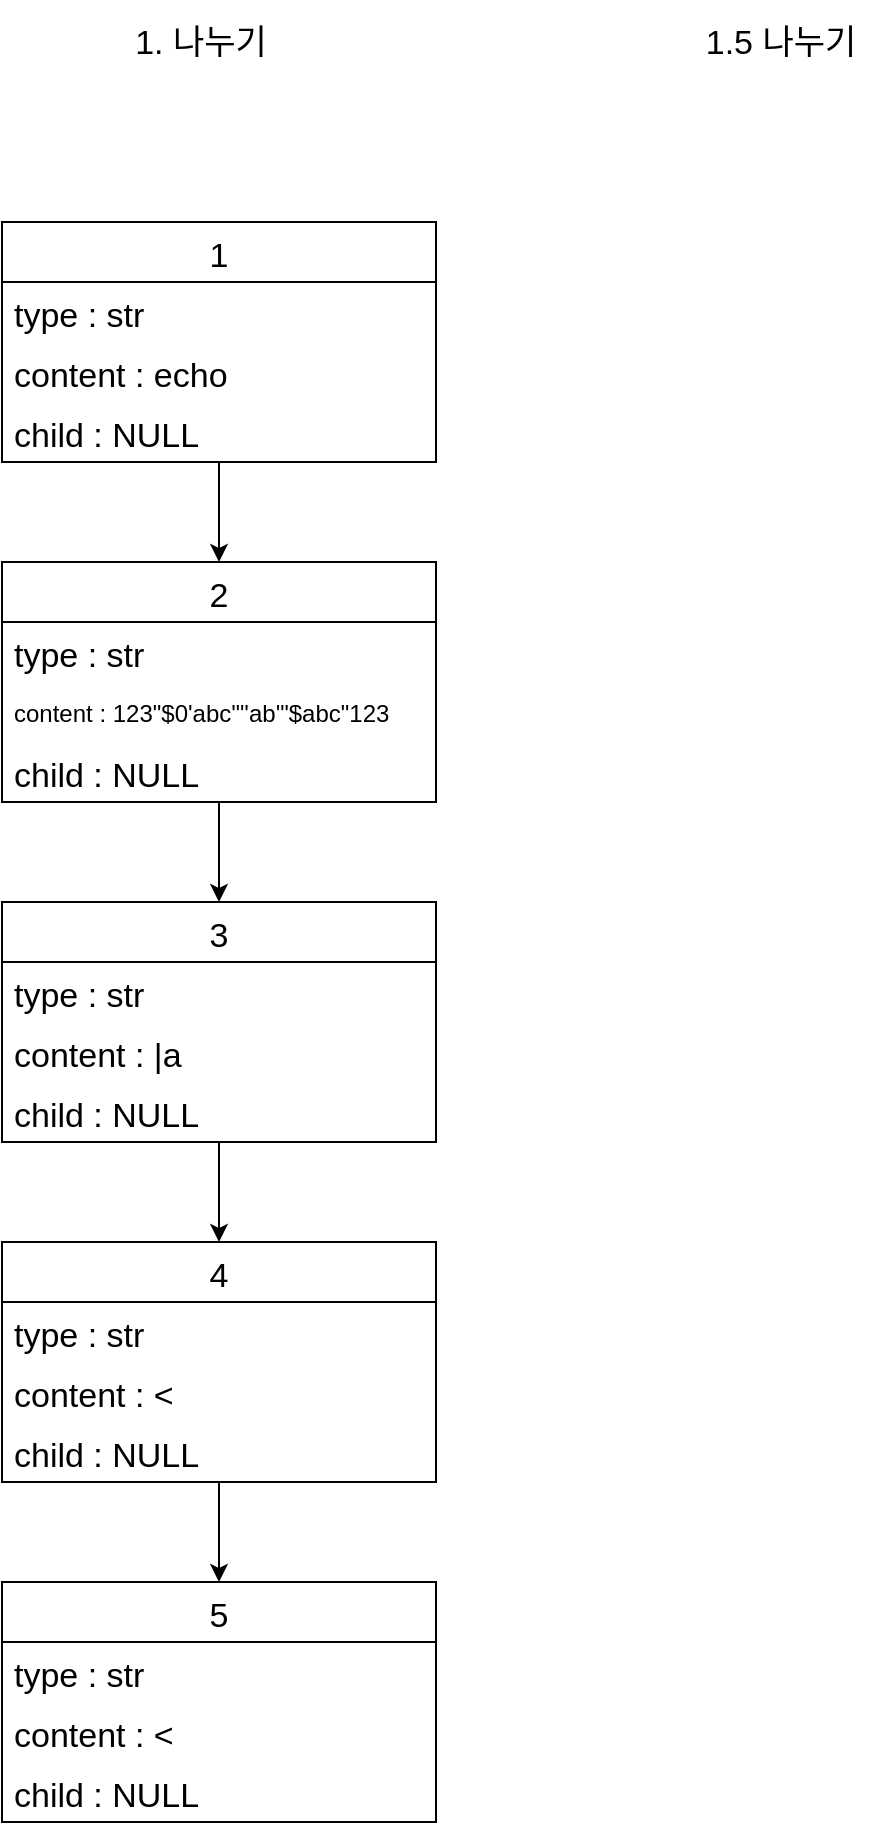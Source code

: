<mxfile version="20.2.3" type="github">
  <diagram id="kgpKYQtTHZ0yAKxKKP6v" name="Page-1">
    <mxGraphModel dx="786" dy="1090" grid="0" gridSize="10" guides="1" tooltips="1" connect="1" arrows="1" fold="1" page="1" pageScale="1" pageWidth="850" pageHeight="1100" math="0" shadow="0">
      <root>
        <mxCell id="0" />
        <mxCell id="1" parent="0" />
        <mxCell id="dFXOlxORJTge3eyi0qy1-65" style="edgeStyle=orthogonalEdgeStyle;rounded=0;orthogonalLoop=1;jettySize=auto;html=1;fontSize=17;entryX=0.5;entryY=0;entryDx=0;entryDy=0;" edge="1" parent="1" source="dFXOlxORJTge3eyi0qy1-38" target="dFXOlxORJTge3eyi0qy1-46">
          <mxGeometry relative="1" as="geometry">
            <mxPoint x="213.5" y="393" as="targetPoint" />
          </mxGeometry>
        </mxCell>
        <mxCell id="dFXOlxORJTge3eyi0qy1-38" value="1" style="swimlane;fontStyle=0;childLayout=stackLayout;horizontal=1;startSize=30;horizontalStack=0;resizeParent=1;resizeParentMax=0;resizeLast=0;collapsible=1;marginBottom=0;fontSize=17;" vertex="1" parent="1">
          <mxGeometry x="105" y="224" width="217" height="120" as="geometry" />
        </mxCell>
        <mxCell id="dFXOlxORJTge3eyi0qy1-39" value="type : str" style="text;strokeColor=none;fillColor=none;align=left;verticalAlign=middle;spacingLeft=4;spacingRight=4;overflow=hidden;points=[[0,0.5],[1,0.5]];portConstraint=eastwest;rotatable=0;fontSize=17;" vertex="1" parent="dFXOlxORJTge3eyi0qy1-38">
          <mxGeometry y="30" width="217" height="30" as="geometry" />
        </mxCell>
        <mxCell id="dFXOlxORJTge3eyi0qy1-40" value="content : echo" style="text;strokeColor=none;fillColor=none;align=left;verticalAlign=middle;spacingLeft=4;spacingRight=4;overflow=hidden;points=[[0,0.5],[1,0.5]];portConstraint=eastwest;rotatable=0;fontSize=17;" vertex="1" parent="dFXOlxORJTge3eyi0qy1-38">
          <mxGeometry y="60" width="217" height="30" as="geometry" />
        </mxCell>
        <mxCell id="dFXOlxORJTge3eyi0qy1-41" value="child : NULL" style="text;strokeColor=none;fillColor=none;align=left;verticalAlign=middle;spacingLeft=4;spacingRight=4;overflow=hidden;points=[[0,0.5],[1,0.5]];portConstraint=eastwest;rotatable=0;fontSize=17;" vertex="1" parent="dFXOlxORJTge3eyi0qy1-38">
          <mxGeometry y="90" width="217" height="30" as="geometry" />
        </mxCell>
        <mxCell id="dFXOlxORJTge3eyi0qy1-66" style="edgeStyle=orthogonalEdgeStyle;rounded=0;orthogonalLoop=1;jettySize=auto;html=1;entryX=0.5;entryY=0;entryDx=0;entryDy=0;fontSize=17;" edge="1" parent="1" source="dFXOlxORJTge3eyi0qy1-46" target="dFXOlxORJTge3eyi0qy1-50">
          <mxGeometry relative="1" as="geometry" />
        </mxCell>
        <mxCell id="dFXOlxORJTge3eyi0qy1-46" value="2" style="swimlane;fontStyle=0;childLayout=stackLayout;horizontal=1;startSize=30;horizontalStack=0;resizeParent=1;resizeParentMax=0;resizeLast=0;collapsible=1;marginBottom=0;fontSize=17;" vertex="1" parent="1">
          <mxGeometry x="105" y="394" width="217" height="120" as="geometry" />
        </mxCell>
        <mxCell id="dFXOlxORJTge3eyi0qy1-47" value="type : str" style="text;strokeColor=none;fillColor=none;align=left;verticalAlign=middle;spacingLeft=4;spacingRight=4;overflow=hidden;points=[[0,0.5],[1,0.5]];portConstraint=eastwest;rotatable=0;fontSize=17;" vertex="1" parent="dFXOlxORJTge3eyi0qy1-46">
          <mxGeometry y="30" width="217" height="30" as="geometry" />
        </mxCell>
        <mxCell id="dFXOlxORJTge3eyi0qy1-48" value="content : 123&quot;$0&#39;abc&#39;&quot;&#39;ab&#39;&quot;$abc&quot;123" style="text;strokeColor=none;fillColor=none;align=left;verticalAlign=middle;spacingLeft=4;spacingRight=4;overflow=hidden;points=[[0,0.5],[1,0.5]];portConstraint=eastwest;rotatable=0;fontSize=12;" vertex="1" parent="dFXOlxORJTge3eyi0qy1-46">
          <mxGeometry y="60" width="217" height="30" as="geometry" />
        </mxCell>
        <mxCell id="dFXOlxORJTge3eyi0qy1-49" value="child : NULL" style="text;strokeColor=none;fillColor=none;align=left;verticalAlign=middle;spacingLeft=4;spacingRight=4;overflow=hidden;points=[[0,0.5],[1,0.5]];portConstraint=eastwest;rotatable=0;fontSize=17;" vertex="1" parent="dFXOlxORJTge3eyi0qy1-46">
          <mxGeometry y="90" width="217" height="30" as="geometry" />
        </mxCell>
        <mxCell id="dFXOlxORJTge3eyi0qy1-67" style="edgeStyle=orthogonalEdgeStyle;rounded=0;orthogonalLoop=1;jettySize=auto;html=1;entryX=0.5;entryY=0;entryDx=0;entryDy=0;fontSize=17;" edge="1" parent="1" source="dFXOlxORJTge3eyi0qy1-50" target="dFXOlxORJTge3eyi0qy1-54">
          <mxGeometry relative="1" as="geometry" />
        </mxCell>
        <mxCell id="dFXOlxORJTge3eyi0qy1-50" value="3" style="swimlane;fontStyle=0;childLayout=stackLayout;horizontal=1;startSize=30;horizontalStack=0;resizeParent=1;resizeParentMax=0;resizeLast=0;collapsible=1;marginBottom=0;fontSize=17;" vertex="1" parent="1">
          <mxGeometry x="105" y="564" width="217" height="120" as="geometry" />
        </mxCell>
        <mxCell id="dFXOlxORJTge3eyi0qy1-51" value="type : str" style="text;strokeColor=none;fillColor=none;align=left;verticalAlign=middle;spacingLeft=4;spacingRight=4;overflow=hidden;points=[[0,0.5],[1,0.5]];portConstraint=eastwest;rotatable=0;fontSize=17;" vertex="1" parent="dFXOlxORJTge3eyi0qy1-50">
          <mxGeometry y="30" width="217" height="30" as="geometry" />
        </mxCell>
        <mxCell id="dFXOlxORJTge3eyi0qy1-52" value="content : |a" style="text;strokeColor=none;fillColor=none;align=left;verticalAlign=middle;spacingLeft=4;spacingRight=4;overflow=hidden;points=[[0,0.5],[1,0.5]];portConstraint=eastwest;rotatable=0;fontSize=17;" vertex="1" parent="dFXOlxORJTge3eyi0qy1-50">
          <mxGeometry y="60" width="217" height="30" as="geometry" />
        </mxCell>
        <mxCell id="dFXOlxORJTge3eyi0qy1-53" value="child : NULL" style="text;strokeColor=none;fillColor=none;align=left;verticalAlign=middle;spacingLeft=4;spacingRight=4;overflow=hidden;points=[[0,0.5],[1,0.5]];portConstraint=eastwest;rotatable=0;fontSize=17;" vertex="1" parent="dFXOlxORJTge3eyi0qy1-50">
          <mxGeometry y="90" width="217" height="30" as="geometry" />
        </mxCell>
        <mxCell id="dFXOlxORJTge3eyi0qy1-68" style="edgeStyle=orthogonalEdgeStyle;rounded=0;orthogonalLoop=1;jettySize=auto;html=1;fontSize=17;" edge="1" parent="1" source="dFXOlxORJTge3eyi0qy1-54" target="dFXOlxORJTge3eyi0qy1-58">
          <mxGeometry relative="1" as="geometry" />
        </mxCell>
        <mxCell id="dFXOlxORJTge3eyi0qy1-54" value="4" style="swimlane;fontStyle=0;childLayout=stackLayout;horizontal=1;startSize=30;horizontalStack=0;resizeParent=1;resizeParentMax=0;resizeLast=0;collapsible=1;marginBottom=0;fontSize=17;" vertex="1" parent="1">
          <mxGeometry x="105" y="734" width="217" height="120" as="geometry" />
        </mxCell>
        <mxCell id="dFXOlxORJTge3eyi0qy1-55" value="type : str" style="text;strokeColor=none;fillColor=none;align=left;verticalAlign=middle;spacingLeft=4;spacingRight=4;overflow=hidden;points=[[0,0.5],[1,0.5]];portConstraint=eastwest;rotatable=0;fontSize=17;" vertex="1" parent="dFXOlxORJTge3eyi0qy1-54">
          <mxGeometry y="30" width="217" height="30" as="geometry" />
        </mxCell>
        <mxCell id="dFXOlxORJTge3eyi0qy1-56" value="content : &lt;" style="text;strokeColor=none;fillColor=none;align=left;verticalAlign=middle;spacingLeft=4;spacingRight=4;overflow=hidden;points=[[0,0.5],[1,0.5]];portConstraint=eastwest;rotatable=0;fontSize=17;" vertex="1" parent="dFXOlxORJTge3eyi0qy1-54">
          <mxGeometry y="60" width="217" height="30" as="geometry" />
        </mxCell>
        <mxCell id="dFXOlxORJTge3eyi0qy1-57" value="child : NULL" style="text;strokeColor=none;fillColor=none;align=left;verticalAlign=middle;spacingLeft=4;spacingRight=4;overflow=hidden;points=[[0,0.5],[1,0.5]];portConstraint=eastwest;rotatable=0;fontSize=17;" vertex="1" parent="dFXOlxORJTge3eyi0qy1-54">
          <mxGeometry y="90" width="217" height="30" as="geometry" />
        </mxCell>
        <mxCell id="dFXOlxORJTge3eyi0qy1-58" value="5" style="swimlane;fontStyle=0;childLayout=stackLayout;horizontal=1;startSize=30;horizontalStack=0;resizeParent=1;resizeParentMax=0;resizeLast=0;collapsible=1;marginBottom=0;fontSize=17;" vertex="1" parent="1">
          <mxGeometry x="105" y="904" width="217" height="120" as="geometry" />
        </mxCell>
        <mxCell id="dFXOlxORJTge3eyi0qy1-59" value="type : str" style="text;strokeColor=none;fillColor=none;align=left;verticalAlign=middle;spacingLeft=4;spacingRight=4;overflow=hidden;points=[[0,0.5],[1,0.5]];portConstraint=eastwest;rotatable=0;fontSize=17;" vertex="1" parent="dFXOlxORJTge3eyi0qy1-58">
          <mxGeometry y="30" width="217" height="30" as="geometry" />
        </mxCell>
        <mxCell id="dFXOlxORJTge3eyi0qy1-60" value="content : &lt;" style="text;strokeColor=none;fillColor=none;align=left;verticalAlign=middle;spacingLeft=4;spacingRight=4;overflow=hidden;points=[[0,0.5],[1,0.5]];portConstraint=eastwest;rotatable=0;fontSize=17;" vertex="1" parent="dFXOlxORJTge3eyi0qy1-58">
          <mxGeometry y="60" width="217" height="30" as="geometry" />
        </mxCell>
        <mxCell id="dFXOlxORJTge3eyi0qy1-61" value="child : NULL" style="text;strokeColor=none;fillColor=none;align=left;verticalAlign=middle;spacingLeft=4;spacingRight=4;overflow=hidden;points=[[0,0.5],[1,0.5]];portConstraint=eastwest;rotatable=0;fontSize=17;" vertex="1" parent="dFXOlxORJTge3eyi0qy1-58">
          <mxGeometry y="90" width="217" height="30" as="geometry" />
        </mxCell>
        <mxCell id="dFXOlxORJTge3eyi0qy1-62" value="1.5 나누기" style="text;html=1;strokeColor=none;fillColor=none;align=center;verticalAlign=middle;whiteSpace=wrap;rounded=0;fontSize=17;" vertex="1" parent="1">
          <mxGeometry x="440" y="113" width="109" height="44" as="geometry" />
        </mxCell>
        <mxCell id="dFXOlxORJTge3eyi0qy1-63" value="1. 나누기" style="text;html=1;strokeColor=none;fillColor=none;align=center;verticalAlign=middle;whiteSpace=wrap;rounded=0;fontSize=17;" vertex="1" parent="1">
          <mxGeometry x="150" y="113" width="109" height="44" as="geometry" />
        </mxCell>
      </root>
    </mxGraphModel>
  </diagram>
</mxfile>

